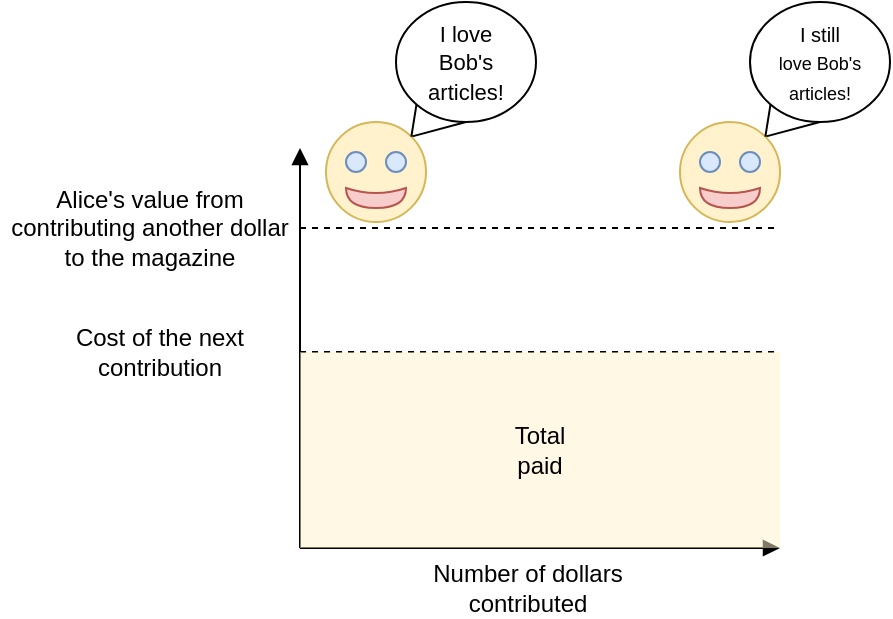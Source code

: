 <mxfile version="12.2.2" type="device" pages="1"><diagram id="TkrngekQSHLsfudDQxtC" name="Page-1"><mxGraphModel dx="1338" dy="753" grid="1" gridSize="10" guides="1" tooltips="1" connect="1" arrows="1" fold="1" page="1" pageScale="1" pageWidth="850" pageHeight="1100" math="0" shadow="0"><root><mxCell id="0"/><mxCell id="1" parent="0"/><mxCell id="gIei1aADg3dw3RVzoRC4-1" value="" style="endArrow=block;html=1;endFill=1;" parent="1" edge="1"><mxGeometry width="50" height="50" relative="1" as="geometry"><mxPoint x="200" y="400" as="sourcePoint"/><mxPoint x="200" y="200" as="targetPoint"/></mxGeometry></mxCell><mxCell id="gIei1aADg3dw3RVzoRC4-2" value="" style="endArrow=block;html=1;endFill=1;" parent="1" edge="1"><mxGeometry width="50" height="50" relative="1" as="geometry"><mxPoint x="200" y="400" as="sourcePoint"/><mxPoint x="440" y="400" as="targetPoint"/></mxGeometry></mxCell><mxCell id="gIei1aADg3dw3RVzoRC4-3" value="" style="endArrow=none;html=1;dashed=1;" parent="1" edge="1"><mxGeometry width="50" height="50" relative="1" as="geometry"><mxPoint x="200" y="302" as="sourcePoint"/><mxPoint x="440" y="302" as="targetPoint"/></mxGeometry></mxCell><mxCell id="gIei1aADg3dw3RVzoRC4-5" value="" style="endArrow=none;dashed=1;html=1;" parent="1" edge="1"><mxGeometry width="50" height="50" relative="1" as="geometry"><mxPoint x="200" y="240" as="sourcePoint"/><mxPoint x="440" y="240" as="targetPoint"/></mxGeometry></mxCell><mxCell id="gIei1aADg3dw3RVzoRC4-14" style="edgeStyle=none;rounded=0;orthogonalLoop=1;jettySize=auto;html=1;exitX=1;exitY=0;exitDx=0;exitDy=0;entryX=0.5;entryY=1;entryDx=0;entryDy=0;endArrow=none;endFill=0;" parent="1" source="gIei1aADg3dw3RVzoRC4-6" target="gIei1aADg3dw3RVzoRC4-12" edge="1"><mxGeometry relative="1" as="geometry"/></mxCell><mxCell id="gIei1aADg3dw3RVzoRC4-6" value="" style="ellipse;whiteSpace=wrap;html=1;aspect=fixed;fontFamily=Helvetica;fontSize=12;fontColor=#000000;align=center;strokeColor=#d6b656;fillColor=#fff2cc;" parent="1" vertex="1"><mxGeometry x="213" y="187" width="50" height="50" as="geometry"/></mxCell><mxCell id="gIei1aADg3dw3RVzoRC4-7" value="" style="ellipse;whiteSpace=wrap;html=1;fillColor=#dae8fc;strokeColor=#6c8ebf;" parent="1" vertex="1"><mxGeometry x="223" y="202" width="10" height="10" as="geometry"/></mxCell><mxCell id="gIei1aADg3dw3RVzoRC4-8" value="" style="ellipse;whiteSpace=wrap;html=1;fillColor=#dae8fc;strokeColor=#6c8ebf;" parent="1" vertex="1"><mxGeometry x="243" y="202" width="10" height="10" as="geometry"/></mxCell><mxCell id="gIei1aADg3dw3RVzoRC4-10" value="" style="shape=xor;whiteSpace=wrap;html=1;fillColor=#f8cecc;direction=south;strokeColor=#b85450;" parent="1" vertex="1"><mxGeometry x="223" y="220" width="30" height="10" as="geometry"/></mxCell><mxCell id="gIei1aADg3dw3RVzoRC4-13" style="rounded=0;orthogonalLoop=1;jettySize=auto;html=1;exitX=0;exitY=1;exitDx=0;exitDy=0;entryX=1;entryY=0;entryDx=0;entryDy=0;endArrow=none;endFill=0;" parent="1" source="gIei1aADg3dw3RVzoRC4-12" target="gIei1aADg3dw3RVzoRC4-6" edge="1"><mxGeometry relative="1" as="geometry"/></mxCell><mxCell id="gIei1aADg3dw3RVzoRC4-12" value="&lt;div&gt;&lt;font style=&quot;font-size: 11px&quot;&gt;I love&lt;/font&gt;&lt;/div&gt;&lt;div&gt;&lt;font style=&quot;font-size: 11px&quot;&gt;Bob's articles!&lt;/font&gt;&lt;/div&gt;" style="ellipse;whiteSpace=wrap;html=1;fillColor=none;" parent="1" vertex="1"><mxGeometry x="248" y="127" width="70" height="60" as="geometry"/></mxCell><mxCell id="gIei1aADg3dw3RVzoRC4-26" value="Number of dollars contributed" style="text;html=1;strokeColor=none;fillColor=none;align=center;verticalAlign=middle;whiteSpace=wrap;rounded=0;" parent="1" vertex="1"><mxGeometry x="248" y="410" width="132" height="20" as="geometry"/></mxCell><mxCell id="gIei1aADg3dw3RVzoRC4-27" value="Cost of the next contribution" style="text;html=1;strokeColor=none;fillColor=none;align=center;verticalAlign=middle;whiteSpace=wrap;rounded=0;" parent="1" vertex="1"><mxGeometry x="60" y="292" width="140" height="20" as="geometry"/></mxCell><mxCell id="gIei1aADg3dw3RVzoRC4-28" value="Alice's value from contributing another dollar to the magazine" style="text;html=1;strokeColor=none;fillColor=none;align=center;verticalAlign=middle;whiteSpace=wrap;rounded=0;" parent="1" vertex="1"><mxGeometry x="50" y="230" width="150" height="20" as="geometry"/></mxCell><mxCell id="gIei1aADg3dw3RVzoRC4-30" value="&lt;div&gt;Total&lt;/div&gt;&lt;div&gt;paid&lt;br&gt;&lt;/div&gt;" style="rounded=0;whiteSpace=wrap;html=1;fillColor=#fff2cc;strokeColor=none;opacity=50;" parent="1" vertex="1"><mxGeometry x="200" y="302" width="240" height="98" as="geometry"/></mxCell><mxCell id="mGDuO0grUwdPXZ5ZwTZu-8" style="edgeStyle=none;rounded=0;orthogonalLoop=1;jettySize=auto;html=1;exitX=1;exitY=0;exitDx=0;exitDy=0;entryX=0.5;entryY=1;entryDx=0;entryDy=0;endArrow=none;endFill=0;" edge="1" parent="1" source="mGDuO0grUwdPXZ5ZwTZu-9" target="mGDuO0grUwdPXZ5ZwTZu-14"><mxGeometry relative="1" as="geometry"/></mxCell><mxCell id="mGDuO0grUwdPXZ5ZwTZu-9" value="" style="ellipse;whiteSpace=wrap;html=1;aspect=fixed;fontFamily=Helvetica;fontSize=12;fontColor=#000000;align=center;strokeColor=#d6b656;fillColor=#fff2cc;" vertex="1" parent="1"><mxGeometry x="390" y="187" width="50" height="50" as="geometry"/></mxCell><mxCell id="mGDuO0grUwdPXZ5ZwTZu-10" value="" style="ellipse;whiteSpace=wrap;html=1;fillColor=#dae8fc;strokeColor=#6c8ebf;" vertex="1" parent="1"><mxGeometry x="400" y="202" width="10" height="10" as="geometry"/></mxCell><mxCell id="mGDuO0grUwdPXZ5ZwTZu-11" value="" style="ellipse;whiteSpace=wrap;html=1;fillColor=#dae8fc;strokeColor=#6c8ebf;" vertex="1" parent="1"><mxGeometry x="420" y="202" width="10" height="10" as="geometry"/></mxCell><mxCell id="mGDuO0grUwdPXZ5ZwTZu-12" value="" style="shape=xor;whiteSpace=wrap;html=1;fillColor=#f8cecc;direction=south;strokeColor=#b85450;" vertex="1" parent="1"><mxGeometry x="400" y="220" width="30" height="10" as="geometry"/></mxCell><mxCell id="mGDuO0grUwdPXZ5ZwTZu-13" style="rounded=0;orthogonalLoop=1;jettySize=auto;html=1;exitX=0;exitY=1;exitDx=0;exitDy=0;entryX=1;entryY=0;entryDx=0;entryDy=0;endArrow=none;endFill=0;" edge="1" parent="1" source="mGDuO0grUwdPXZ5ZwTZu-14" target="mGDuO0grUwdPXZ5ZwTZu-9"><mxGeometry relative="1" as="geometry"/></mxCell><mxCell id="mGDuO0grUwdPXZ5ZwTZu-14" value="&lt;div&gt;&lt;font style=&quot;font-size: 10px&quot;&gt;I still&lt;/font&gt;&lt;/div&gt;&lt;div&gt;&lt;font style=&quot;font-size: 9px&quot; size=&quot;3&quot;&gt;love Bob's articles!&lt;/font&gt;&lt;/div&gt;" style="ellipse;whiteSpace=wrap;html=1;fillColor=none;" vertex="1" parent="1"><mxGeometry x="425" y="127" width="70" height="60" as="geometry"/></mxCell></root></mxGraphModel></diagram></mxfile>
